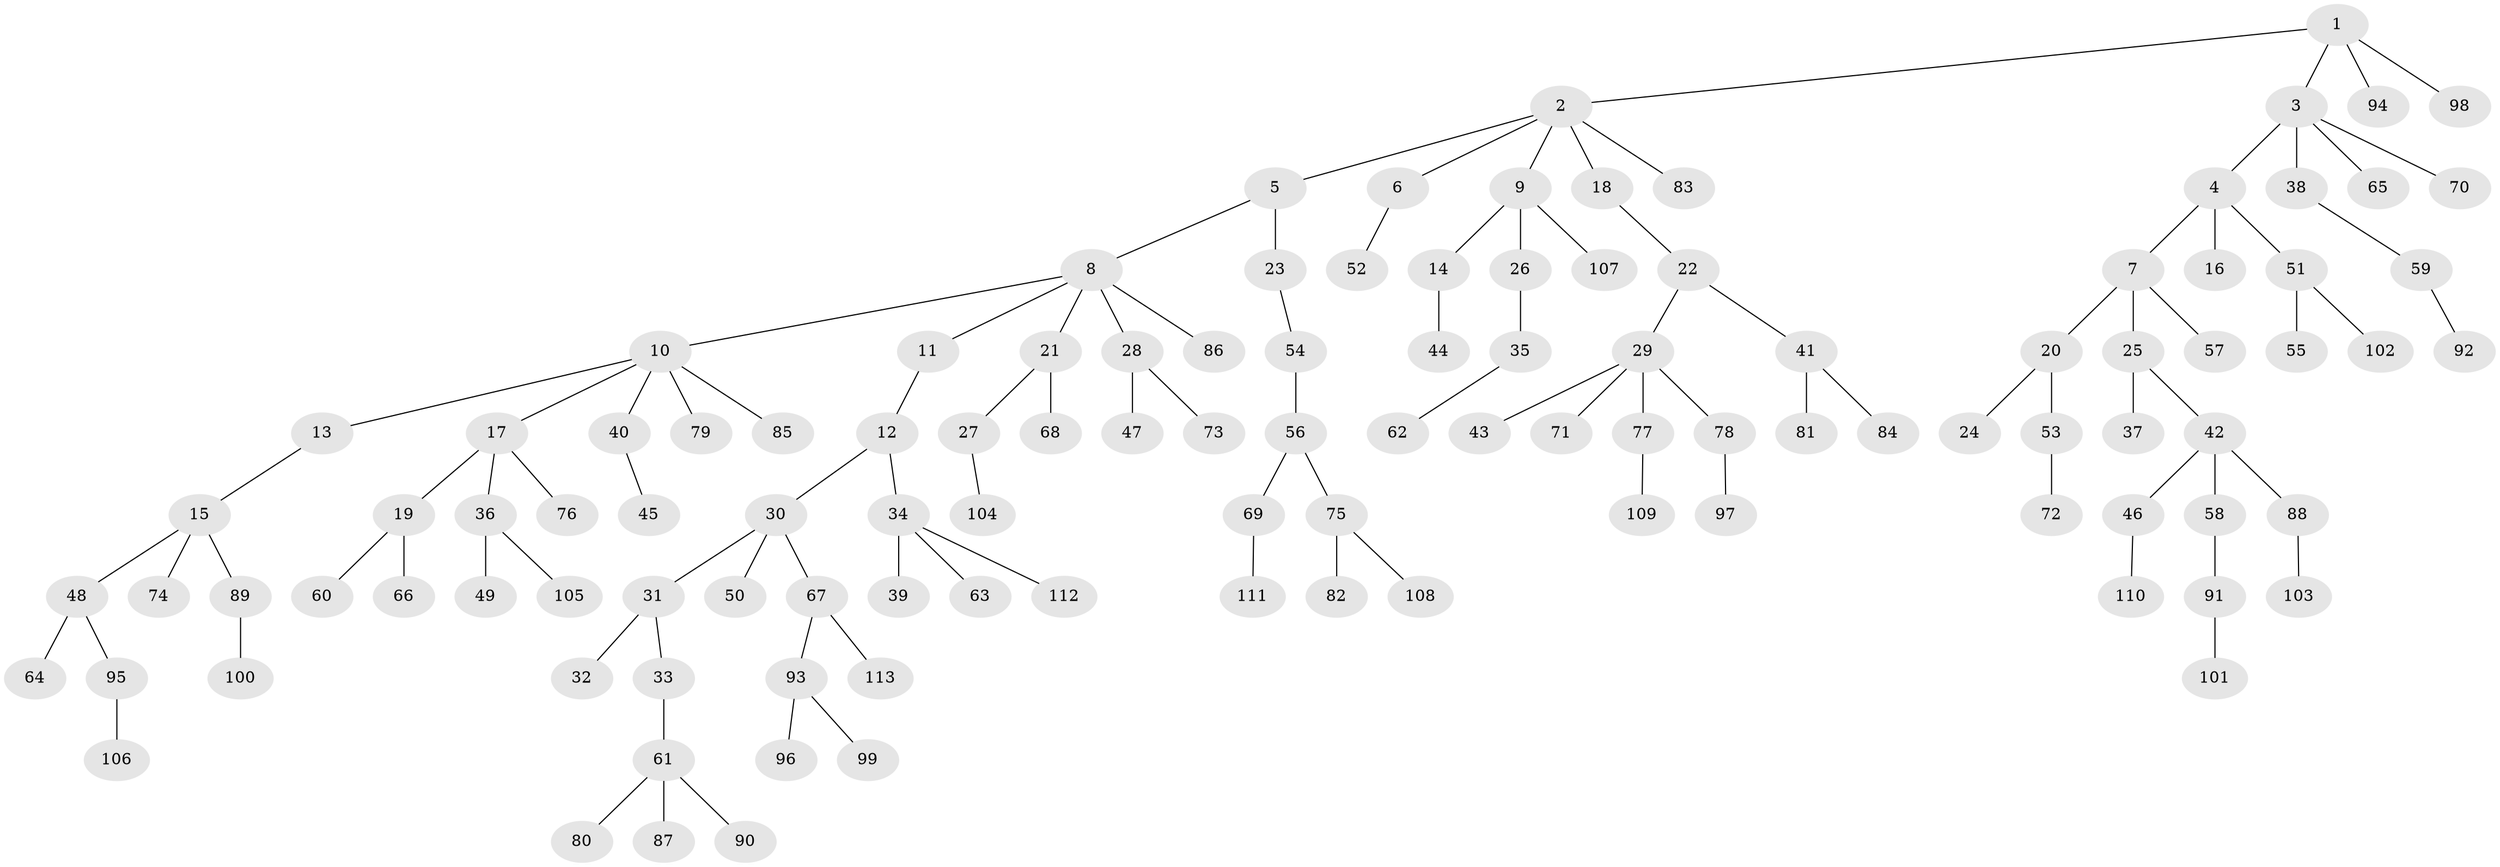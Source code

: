 // coarse degree distribution, {8: 0.012658227848101266, 5: 0.02531645569620253, 4: 0.05063291139240506, 3: 0.1518987341772152, 2: 0.189873417721519, 12: 0.012658227848101266, 1: 0.5569620253164557}
// Generated by graph-tools (version 1.1) at 2025/19/03/04/25 18:19:22]
// undirected, 113 vertices, 112 edges
graph export_dot {
graph [start="1"]
  node [color=gray90,style=filled];
  1;
  2;
  3;
  4;
  5;
  6;
  7;
  8;
  9;
  10;
  11;
  12;
  13;
  14;
  15;
  16;
  17;
  18;
  19;
  20;
  21;
  22;
  23;
  24;
  25;
  26;
  27;
  28;
  29;
  30;
  31;
  32;
  33;
  34;
  35;
  36;
  37;
  38;
  39;
  40;
  41;
  42;
  43;
  44;
  45;
  46;
  47;
  48;
  49;
  50;
  51;
  52;
  53;
  54;
  55;
  56;
  57;
  58;
  59;
  60;
  61;
  62;
  63;
  64;
  65;
  66;
  67;
  68;
  69;
  70;
  71;
  72;
  73;
  74;
  75;
  76;
  77;
  78;
  79;
  80;
  81;
  82;
  83;
  84;
  85;
  86;
  87;
  88;
  89;
  90;
  91;
  92;
  93;
  94;
  95;
  96;
  97;
  98;
  99;
  100;
  101;
  102;
  103;
  104;
  105;
  106;
  107;
  108;
  109;
  110;
  111;
  112;
  113;
  1 -- 2;
  1 -- 3;
  1 -- 94;
  1 -- 98;
  2 -- 5;
  2 -- 6;
  2 -- 9;
  2 -- 18;
  2 -- 83;
  3 -- 4;
  3 -- 38;
  3 -- 65;
  3 -- 70;
  4 -- 7;
  4 -- 16;
  4 -- 51;
  5 -- 8;
  5 -- 23;
  6 -- 52;
  7 -- 20;
  7 -- 25;
  7 -- 57;
  8 -- 10;
  8 -- 11;
  8 -- 21;
  8 -- 28;
  8 -- 86;
  9 -- 14;
  9 -- 26;
  9 -- 107;
  10 -- 13;
  10 -- 17;
  10 -- 40;
  10 -- 79;
  10 -- 85;
  11 -- 12;
  12 -- 30;
  12 -- 34;
  13 -- 15;
  14 -- 44;
  15 -- 48;
  15 -- 74;
  15 -- 89;
  17 -- 19;
  17 -- 36;
  17 -- 76;
  18 -- 22;
  19 -- 60;
  19 -- 66;
  20 -- 24;
  20 -- 53;
  21 -- 27;
  21 -- 68;
  22 -- 29;
  22 -- 41;
  23 -- 54;
  25 -- 37;
  25 -- 42;
  26 -- 35;
  27 -- 104;
  28 -- 47;
  28 -- 73;
  29 -- 43;
  29 -- 71;
  29 -- 77;
  29 -- 78;
  30 -- 31;
  30 -- 50;
  30 -- 67;
  31 -- 32;
  31 -- 33;
  33 -- 61;
  34 -- 39;
  34 -- 63;
  34 -- 112;
  35 -- 62;
  36 -- 49;
  36 -- 105;
  38 -- 59;
  40 -- 45;
  41 -- 81;
  41 -- 84;
  42 -- 46;
  42 -- 58;
  42 -- 88;
  46 -- 110;
  48 -- 64;
  48 -- 95;
  51 -- 55;
  51 -- 102;
  53 -- 72;
  54 -- 56;
  56 -- 69;
  56 -- 75;
  58 -- 91;
  59 -- 92;
  61 -- 80;
  61 -- 87;
  61 -- 90;
  67 -- 93;
  67 -- 113;
  69 -- 111;
  75 -- 82;
  75 -- 108;
  77 -- 109;
  78 -- 97;
  88 -- 103;
  89 -- 100;
  91 -- 101;
  93 -- 96;
  93 -- 99;
  95 -- 106;
}
